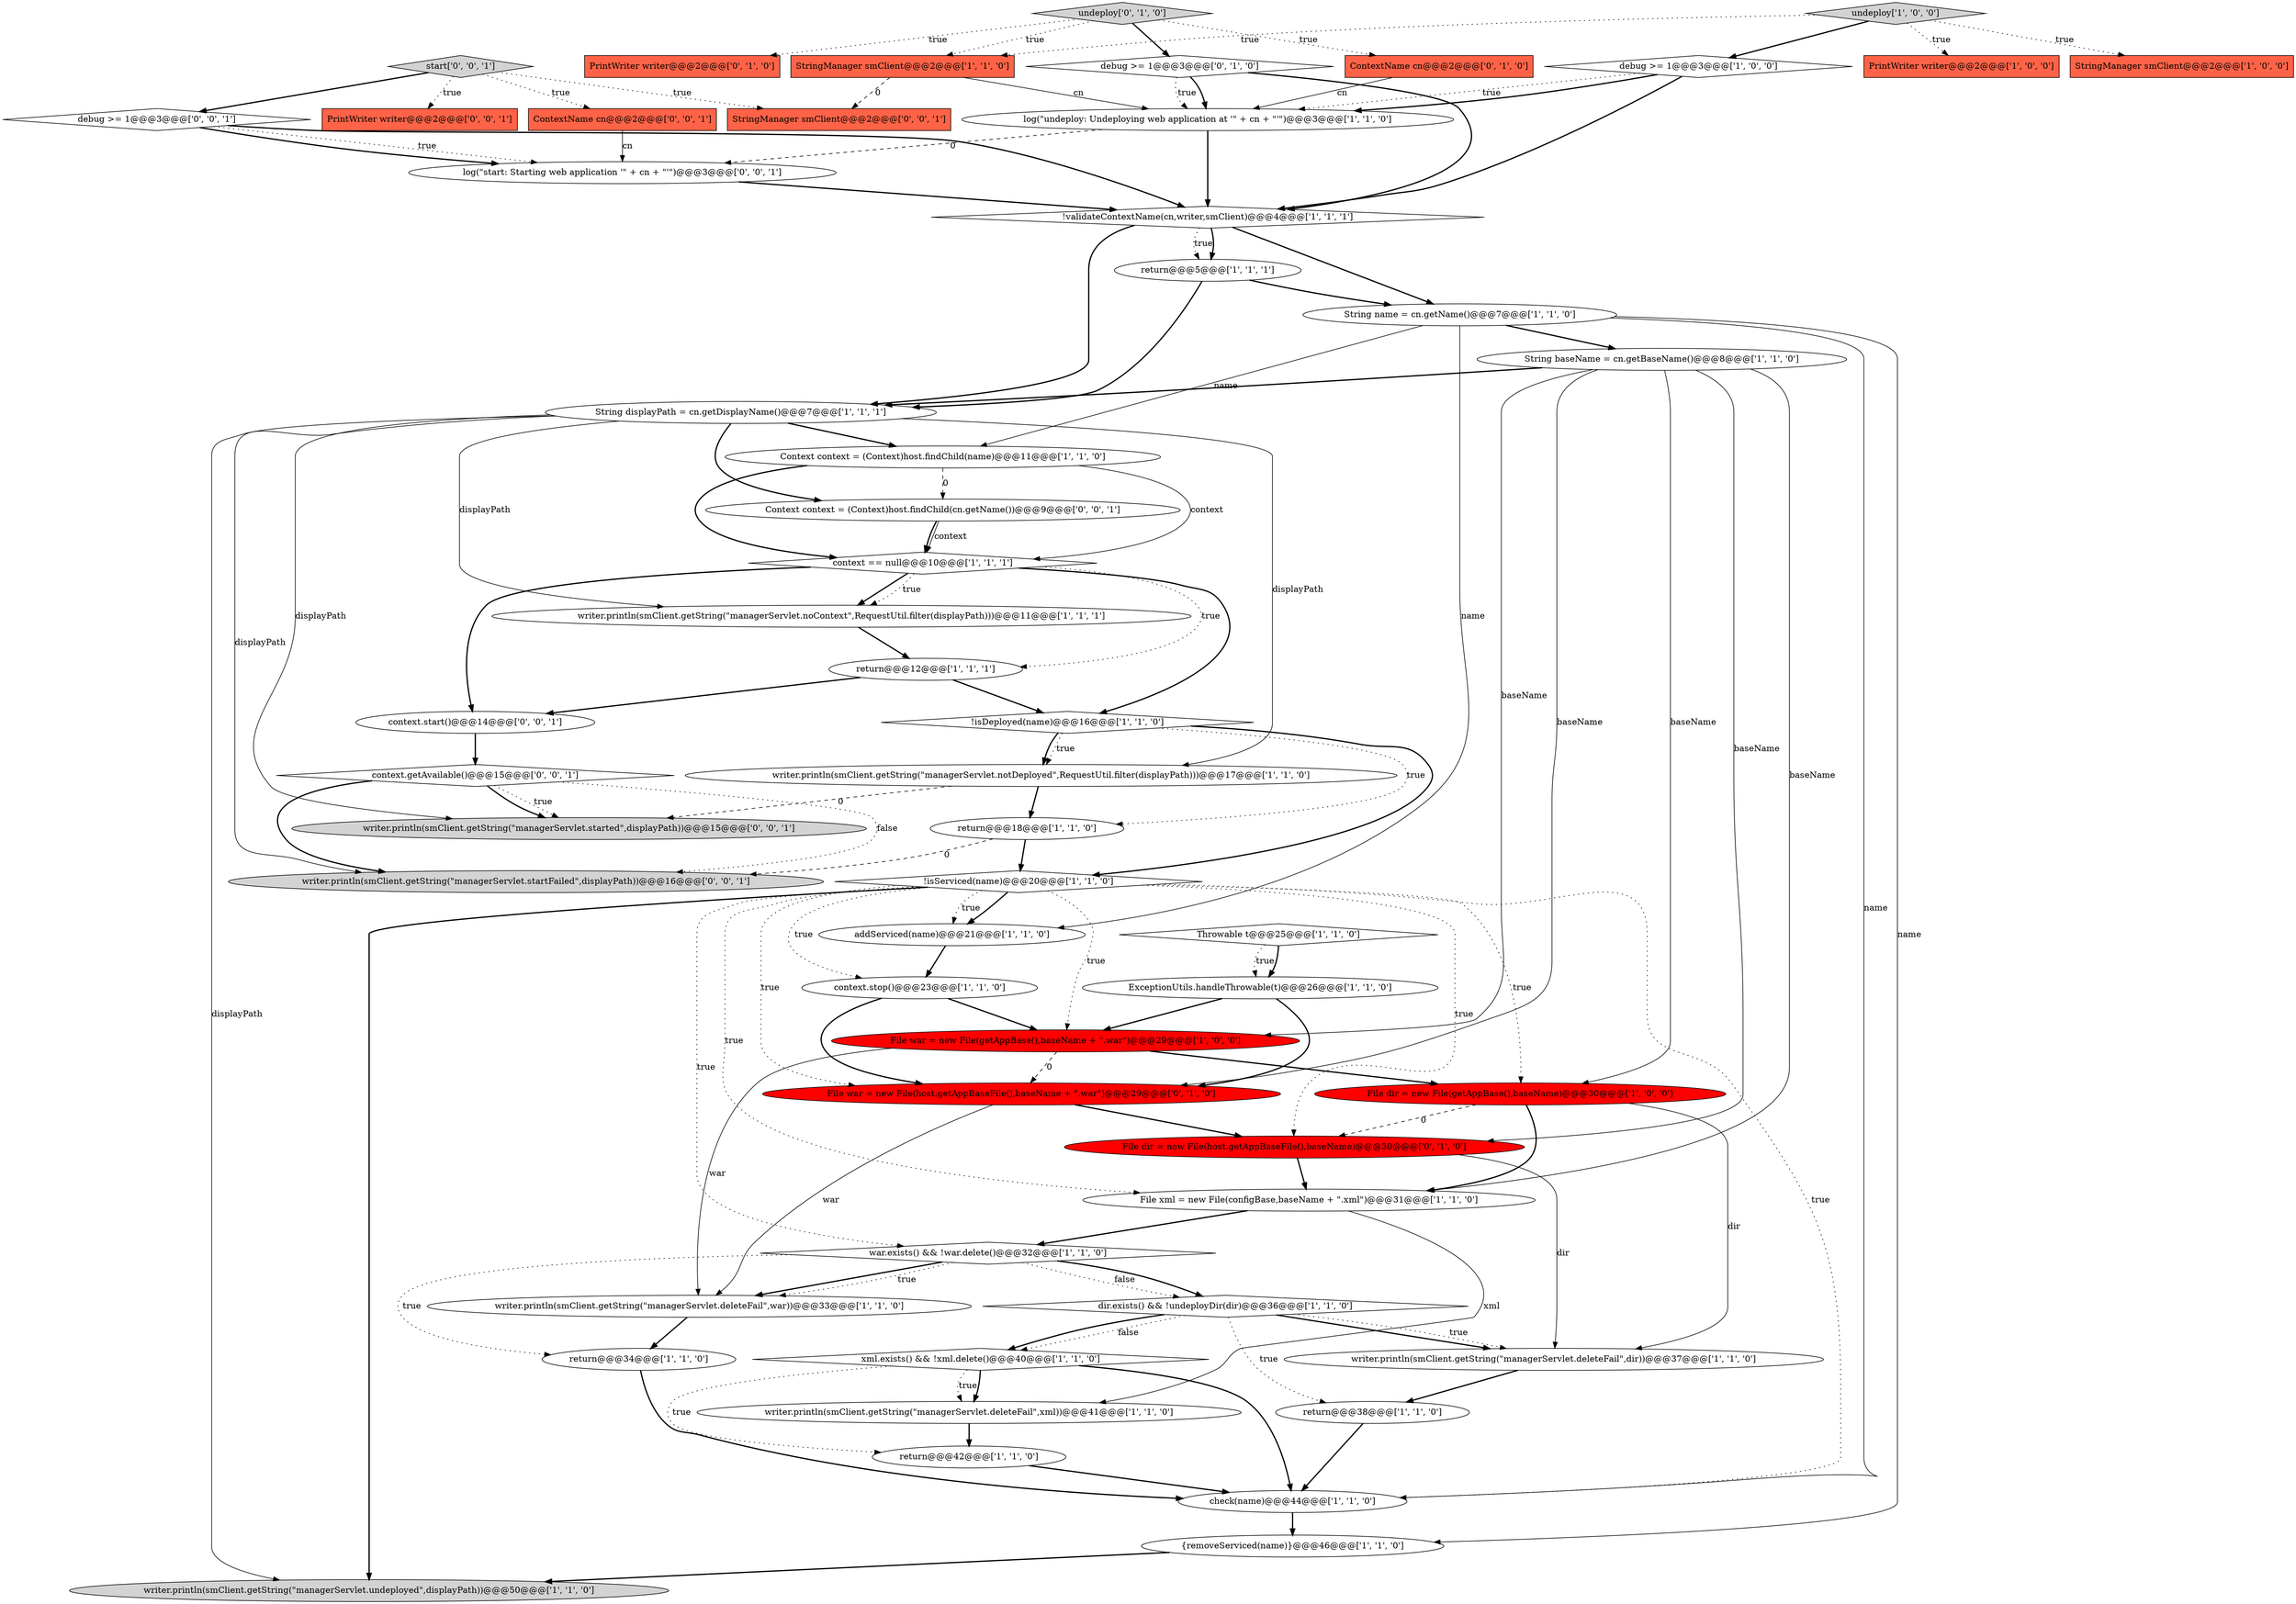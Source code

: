 digraph {
22 [style = filled, label = "File war = new File(getAppBase(),baseName + \".war\")@@@29@@@['1', '0', '0']", fillcolor = red, shape = ellipse image = "AAA1AAABBB1BBB"];
54 [style = filled, label = "StringManager smClient@@@2@@@['0', '0', '1']", fillcolor = tomato, shape = box image = "AAA0AAABBB3BBB"];
6 [style = filled, label = "PrintWriter writer@@@2@@@['1', '0', '0']", fillcolor = tomato, shape = box image = "AAA0AAABBB1BBB"];
7 [style = filled, label = "return@@@18@@@['1', '1', '0']", fillcolor = white, shape = ellipse image = "AAA0AAABBB1BBB"];
41 [style = filled, label = "PrintWriter writer@@@2@@@['0', '1', '0']", fillcolor = tomato, shape = box image = "AAA0AAABBB2BBB"];
50 [style = filled, label = "context.start()@@@14@@@['0', '0', '1']", fillcolor = white, shape = ellipse image = "AAA0AAABBB3BBB"];
32 [style = filled, label = "return@@@5@@@['1', '1', '1']", fillcolor = white, shape = ellipse image = "AAA0AAABBB1BBB"];
48 [style = filled, label = "Context context = (Context)host.findChild(cn.getName())@@@9@@@['0', '0', '1']", fillcolor = white, shape = ellipse image = "AAA0AAABBB3BBB"];
13 [style = filled, label = "writer.println(smClient.getString(\"managerServlet.deleteFail\",dir))@@@37@@@['1', '1', '0']", fillcolor = white, shape = ellipse image = "AAA0AAABBB1BBB"];
24 [style = filled, label = "{removeServiced(name)}@@@46@@@['1', '1', '0']", fillcolor = white, shape = ellipse image = "AAA0AAABBB1BBB"];
15 [style = filled, label = "dir.exists() && !undeployDir(dir)@@@36@@@['1', '1', '0']", fillcolor = white, shape = diamond image = "AAA0AAABBB1BBB"];
26 [style = filled, label = "log(\"undeploy: Undeploying web application at '\" + cn + \"'\")@@@3@@@['1', '1', '0']", fillcolor = white, shape = ellipse image = "AAA0AAABBB1BBB"];
20 [style = filled, label = "String baseName = cn.getBaseName()@@@8@@@['1', '1', '0']", fillcolor = white, shape = ellipse image = "AAA0AAABBB1BBB"];
16 [style = filled, label = "context.stop()@@@23@@@['1', '1', '0']", fillcolor = white, shape = ellipse image = "AAA0AAABBB1BBB"];
3 [style = filled, label = "context == null@@@10@@@['1', '1', '1']", fillcolor = white, shape = diamond image = "AAA0AAABBB1BBB"];
34 [style = filled, label = "StringManager smClient@@@2@@@['1', '1', '0']", fillcolor = tomato, shape = box image = "AAA0AAABBB1BBB"];
46 [style = filled, label = "debug >= 1@@@3@@@['0', '0', '1']", fillcolor = white, shape = diamond image = "AAA0AAABBB3BBB"];
1 [style = filled, label = "File dir = new File(getAppBase(),baseName)@@@30@@@['1', '0', '0']", fillcolor = red, shape = ellipse image = "AAA1AAABBB1BBB"];
0 [style = filled, label = "writer.println(smClient.getString(\"managerServlet.notDeployed\",RequestUtil.filter(displayPath)))@@@17@@@['1', '1', '0']", fillcolor = white, shape = ellipse image = "AAA0AAABBB1BBB"];
11 [style = filled, label = "return@@@42@@@['1', '1', '0']", fillcolor = white, shape = ellipse image = "AAA0AAABBB1BBB"];
40 [style = filled, label = "debug >= 1@@@3@@@['0', '1', '0']", fillcolor = white, shape = diamond image = "AAA0AAABBB2BBB"];
36 [style = filled, label = "writer.println(smClient.getString(\"managerServlet.noContext\",RequestUtil.filter(displayPath)))@@@11@@@['1', '1', '1']", fillcolor = white, shape = ellipse image = "AAA0AAABBB1BBB"];
37 [style = filled, label = "addServiced(name)@@@21@@@['1', '1', '0']", fillcolor = white, shape = ellipse image = "AAA0AAABBB1BBB"];
44 [style = filled, label = "ContextName cn@@@2@@@['0', '0', '1']", fillcolor = tomato, shape = box image = "AAA0AAABBB3BBB"];
17 [style = filled, label = "debug >= 1@@@3@@@['1', '0', '0']", fillcolor = white, shape = diamond image = "AAA0AAABBB1BBB"];
12 [style = filled, label = "Throwable t@@@25@@@['1', '1', '0']", fillcolor = white, shape = diamond image = "AAA0AAABBB1BBB"];
31 [style = filled, label = "!isServiced(name)@@@20@@@['1', '1', '0']", fillcolor = white, shape = diamond image = "AAA0AAABBB1BBB"];
29 [style = filled, label = "war.exists() && !war.delete()@@@32@@@['1', '1', '0']", fillcolor = white, shape = diamond image = "AAA0AAABBB1BBB"];
9 [style = filled, label = "return@@@34@@@['1', '1', '0']", fillcolor = white, shape = ellipse image = "AAA0AAABBB1BBB"];
2 [style = filled, label = "writer.println(smClient.getString(\"managerServlet.deleteFail\",xml))@@@41@@@['1', '1', '0']", fillcolor = white, shape = ellipse image = "AAA0AAABBB1BBB"];
35 [style = filled, label = "String displayPath = cn.getDisplayName()@@@7@@@['1', '1', '1']", fillcolor = white, shape = ellipse image = "AAA0AAABBB1BBB"];
45 [style = filled, label = "context.getAvailable()@@@15@@@['0', '0', '1']", fillcolor = white, shape = diamond image = "AAA0AAABBB3BBB"];
5 [style = filled, label = "return@@@38@@@['1', '1', '0']", fillcolor = white, shape = ellipse image = "AAA0AAABBB1BBB"];
28 [style = filled, label = "Context context = (Context)host.findChild(name)@@@11@@@['1', '1', '0']", fillcolor = white, shape = ellipse image = "AAA0AAABBB1BBB"];
38 [style = filled, label = "File dir = new File(host.getAppBaseFile(),baseName)@@@30@@@['0', '1', '0']", fillcolor = red, shape = ellipse image = "AAA1AAABBB2BBB"];
51 [style = filled, label = "start['0', '0', '1']", fillcolor = lightgray, shape = diamond image = "AAA0AAABBB3BBB"];
33 [style = filled, label = "writer.println(smClient.getString(\"managerServlet.deleteFail\",war))@@@33@@@['1', '1', '0']", fillcolor = white, shape = ellipse image = "AAA0AAABBB1BBB"];
39 [style = filled, label = "undeploy['0', '1', '0']", fillcolor = lightgray, shape = diamond image = "AAA0AAABBB2BBB"];
8 [style = filled, label = "undeploy['1', '0', '0']", fillcolor = lightgray, shape = diamond image = "AAA0AAABBB1BBB"];
30 [style = filled, label = "writer.println(smClient.getString(\"managerServlet.undeployed\",displayPath))@@@50@@@['1', '1', '0']", fillcolor = lightgray, shape = ellipse image = "AAA0AAABBB1BBB"];
18 [style = filled, label = "return@@@12@@@['1', '1', '1']", fillcolor = white, shape = ellipse image = "AAA0AAABBB1BBB"];
27 [style = filled, label = "!validateContextName(cn,writer,smClient)@@@4@@@['1', '1', '1']", fillcolor = white, shape = diamond image = "AAA0AAABBB1BBB"];
14 [style = filled, label = "xml.exists() && !xml.delete()@@@40@@@['1', '1', '0']", fillcolor = white, shape = diamond image = "AAA0AAABBB1BBB"];
19 [style = filled, label = "check(name)@@@44@@@['1', '1', '0']", fillcolor = white, shape = ellipse image = "AAA0AAABBB1BBB"];
4 [style = filled, label = "!isDeployed(name)@@@16@@@['1', '1', '0']", fillcolor = white, shape = diamond image = "AAA0AAABBB1BBB"];
25 [style = filled, label = "String name = cn.getName()@@@7@@@['1', '1', '0']", fillcolor = white, shape = ellipse image = "AAA0AAABBB1BBB"];
23 [style = filled, label = "File xml = new File(configBase,baseName + \".xml\")@@@31@@@['1', '1', '0']", fillcolor = white, shape = ellipse image = "AAA0AAABBB1BBB"];
53 [style = filled, label = "log(\"start: Starting web application '\" + cn + \"'\")@@@3@@@['0', '0', '1']", fillcolor = white, shape = ellipse image = "AAA0AAABBB3BBB"];
47 [style = filled, label = "PrintWriter writer@@@2@@@['0', '0', '1']", fillcolor = tomato, shape = box image = "AAA0AAABBB3BBB"];
43 [style = filled, label = "File war = new File(host.getAppBaseFile(),baseName + \".war\")@@@29@@@['0', '1', '0']", fillcolor = red, shape = ellipse image = "AAA1AAABBB2BBB"];
42 [style = filled, label = "ContextName cn@@@2@@@['0', '1', '0']", fillcolor = tomato, shape = box image = "AAA0AAABBB2BBB"];
52 [style = filled, label = "writer.println(smClient.getString(\"managerServlet.startFailed\",displayPath))@@@16@@@['0', '0', '1']", fillcolor = lightgray, shape = ellipse image = "AAA0AAABBB3BBB"];
49 [style = filled, label = "writer.println(smClient.getString(\"managerServlet.started\",displayPath))@@@15@@@['0', '0', '1']", fillcolor = lightgray, shape = ellipse image = "AAA0AAABBB3BBB"];
21 [style = filled, label = "ExceptionUtils.handleThrowable(t)@@@26@@@['1', '1', '0']", fillcolor = white, shape = ellipse image = "AAA0AAABBB1BBB"];
10 [style = filled, label = "StringManager smClient@@@2@@@['1', '0', '0']", fillcolor = tomato, shape = box image = "AAA0AAABBB1BBB"];
32->35 [style = bold, label=""];
31->37 [style = bold, label=""];
29->15 [style = bold, label=""];
29->9 [style = dotted, label="true"];
27->32 [style = dotted, label="true"];
27->32 [style = bold, label=""];
35->48 [style = bold, label=""];
48->3 [style = bold, label=""];
46->53 [style = dotted, label="true"];
20->23 [style = solid, label="baseName"];
21->43 [style = bold, label=""];
20->1 [style = solid, label="baseName"];
45->52 [style = dotted, label="false"];
4->7 [style = dotted, label="true"];
7->31 [style = bold, label=""];
51->47 [style = dotted, label="true"];
39->42 [style = dotted, label="true"];
34->54 [style = dashed, label="0"];
3->4 [style = bold, label=""];
12->21 [style = dotted, label="true"];
1->23 [style = bold, label=""];
24->30 [style = bold, label=""];
19->24 [style = bold, label=""];
23->29 [style = bold, label=""];
53->27 [style = bold, label=""];
34->26 [style = solid, label="cn"];
3->36 [style = bold, label=""];
36->18 [style = bold, label=""];
32->25 [style = bold, label=""];
31->30 [style = bold, label=""];
50->45 [style = bold, label=""];
38->13 [style = solid, label="dir"];
16->43 [style = bold, label=""];
40->26 [style = bold, label=""];
14->11 [style = dotted, label="true"];
1->38 [style = dashed, label="0"];
25->19 [style = solid, label="name"];
28->3 [style = bold, label=""];
17->27 [style = bold, label=""];
51->54 [style = dotted, label="true"];
0->49 [style = dashed, label="0"];
27->25 [style = bold, label=""];
43->33 [style = solid, label="war"];
31->19 [style = dotted, label="true"];
17->26 [style = dotted, label="true"];
31->22 [style = dotted, label="true"];
14->2 [style = dotted, label="true"];
29->15 [style = dotted, label="false"];
15->13 [style = bold, label=""];
15->14 [style = dotted, label="false"];
40->26 [style = dotted, label="true"];
12->21 [style = bold, label=""];
22->43 [style = dashed, label="0"];
4->0 [style = dotted, label="true"];
35->0 [style = solid, label="displayPath"];
8->34 [style = dotted, label="true"];
4->0 [style = bold, label=""];
15->13 [style = dotted, label="true"];
0->7 [style = bold, label=""];
18->50 [style = bold, label=""];
45->49 [style = dotted, label="true"];
35->28 [style = bold, label=""];
8->17 [style = bold, label=""];
26->27 [style = bold, label=""];
18->4 [style = bold, label=""];
21->22 [style = bold, label=""];
7->52 [style = dashed, label="0"];
31->23 [style = dotted, label="true"];
3->18 [style = dotted, label="true"];
35->36 [style = solid, label="displayPath"];
13->5 [style = bold, label=""];
20->22 [style = solid, label="baseName"];
31->43 [style = dotted, label="true"];
31->29 [style = dotted, label="true"];
45->52 [style = bold, label=""];
37->16 [style = bold, label=""];
39->34 [style = dotted, label="true"];
35->30 [style = solid, label="displayPath"];
25->24 [style = solid, label="name"];
15->5 [style = dotted, label="true"];
15->14 [style = bold, label=""];
14->19 [style = bold, label=""];
25->37 [style = solid, label="name"];
28->3 [style = solid, label="context"];
27->35 [style = bold, label=""];
26->53 [style = dashed, label="0"];
5->19 [style = bold, label=""];
4->31 [style = bold, label=""];
42->26 [style = solid, label="cn"];
25->20 [style = bold, label=""];
43->38 [style = bold, label=""];
8->6 [style = dotted, label="true"];
35->49 [style = solid, label="displayPath"];
31->1 [style = dotted, label="true"];
40->27 [style = bold, label=""];
1->13 [style = solid, label="dir"];
39->40 [style = bold, label=""];
9->19 [style = bold, label=""];
22->33 [style = solid, label="war"];
14->2 [style = bold, label=""];
22->1 [style = bold, label=""];
23->2 [style = solid, label="xml"];
2->11 [style = bold, label=""];
3->50 [style = bold, label=""];
48->3 [style = solid, label="context"];
17->26 [style = bold, label=""];
31->37 [style = dotted, label="true"];
44->53 [style = solid, label="cn"];
3->36 [style = dotted, label="true"];
45->49 [style = bold, label=""];
46->53 [style = bold, label=""];
38->23 [style = bold, label=""];
31->16 [style = dotted, label="true"];
8->10 [style = dotted, label="true"];
16->22 [style = bold, label=""];
25->28 [style = solid, label="name"];
33->9 [style = bold, label=""];
11->19 [style = bold, label=""];
51->46 [style = bold, label=""];
29->33 [style = bold, label=""];
28->48 [style = dashed, label="0"];
20->38 [style = solid, label="baseName"];
39->41 [style = dotted, label="true"];
31->38 [style = dotted, label="true"];
46->27 [style = bold, label=""];
20->43 [style = solid, label="baseName"];
29->33 [style = dotted, label="true"];
20->35 [style = bold, label=""];
51->44 [style = dotted, label="true"];
35->52 [style = solid, label="displayPath"];
}
